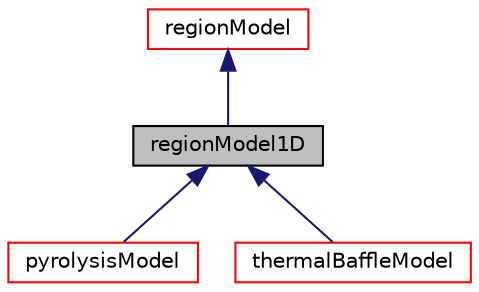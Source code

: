 digraph "regionModel1D"
{
  bgcolor="transparent";
  edge [fontname="Helvetica",fontsize="10",labelfontname="Helvetica",labelfontsize="10"];
  node [fontname="Helvetica",fontsize="10",shape=record];
  Node1 [label="regionModel1D",height=0.2,width=0.4,color="black", fillcolor="grey75", style="filled", fontcolor="black"];
  Node2 -> Node1 [dir="back",color="midnightblue",fontsize="10",style="solid",fontname="Helvetica"];
  Node2 [label="regionModel",height=0.2,width=0.4,color="red",URL="$a02180.html"];
  Node1 -> Node3 [dir="back",color="midnightblue",fontsize="10",style="solid",fontname="Helvetica"];
  Node3 [label="pyrolysisModel",height=0.2,width=0.4,color="red",URL="$a02086.html",tooltip="Base class for pyrolysis models. "];
  Node1 -> Node4 [dir="back",color="midnightblue",fontsize="10",style="solid",fontname="Helvetica"];
  Node4 [label="thermalBaffleModel",height=0.2,width=0.4,color="red",URL="$a02658.html"];
}
